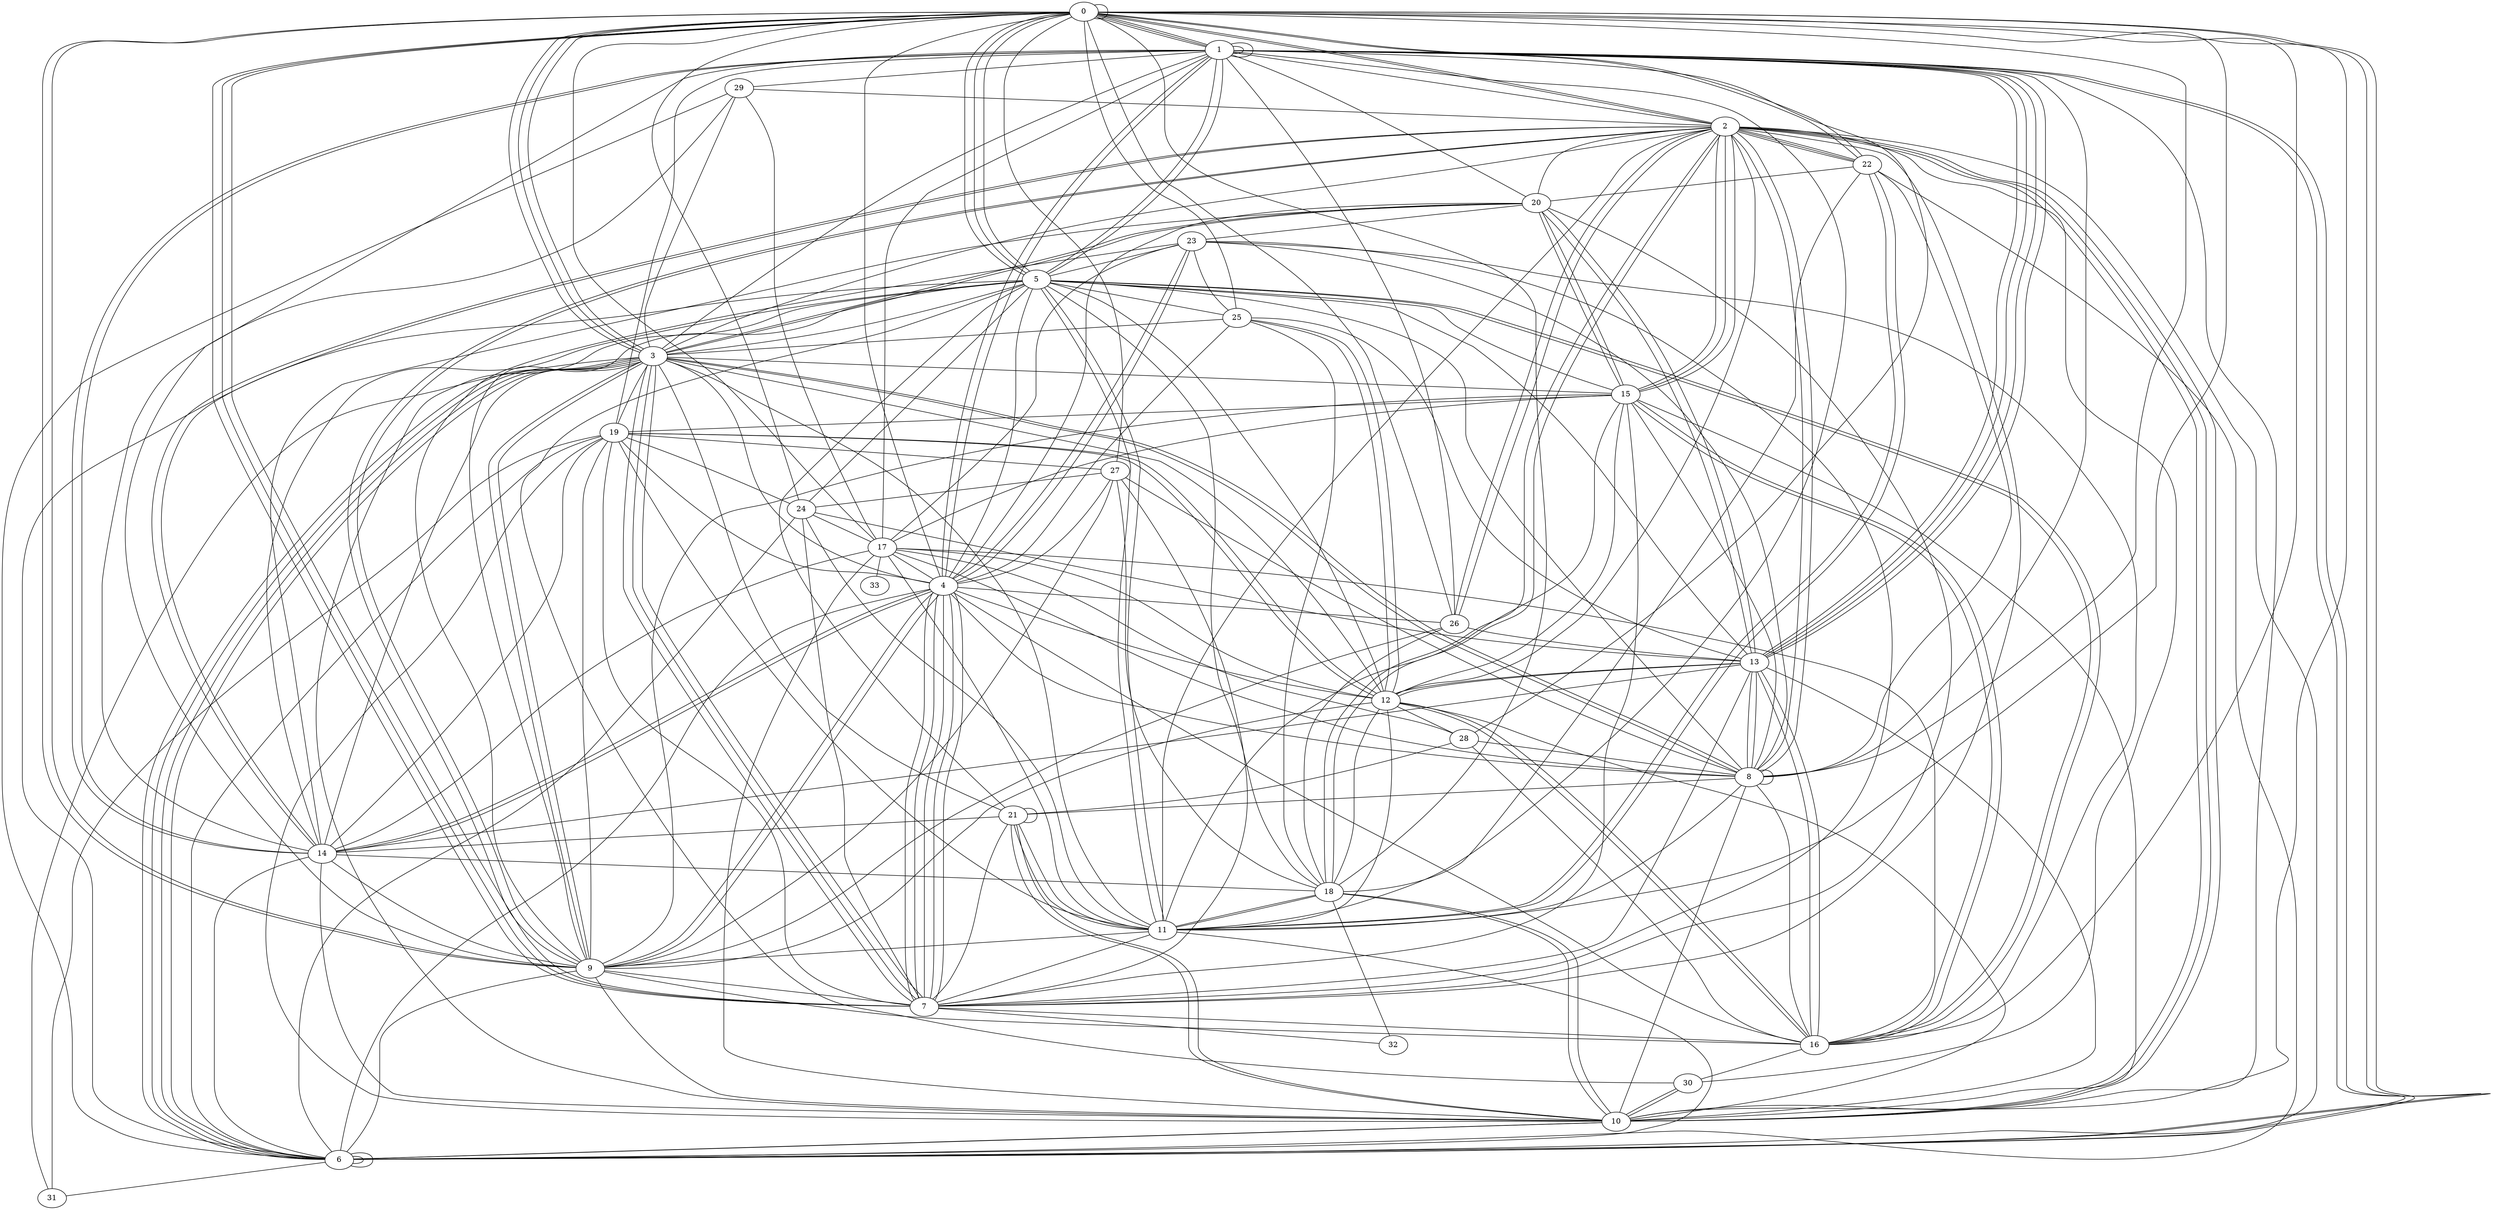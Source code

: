 graph G {
0;
1;
2;
3;
4;
5;
6;
7;
8;
9;
10;
11;
12;
13;
14;
15;
16;
17;
18;
19;
20;
21;
22;
23;
24;
25;
26;
27;
28;
29;
30;
31;
32;
33;
10--18 ;
3--7 ;
6--6 ;
6--0 ;
7--16 ;
4--9 ;
22--2 ;
11--15 ;
23--5 ;
0--18 ;
13--1 ;
26--2 ;
20--14 ;
6--0 ;
6--1 ;
1--17 ;
11--5 ;
15--16 ;
13--1 ;
13--24 ;
20--3 ;
22--8 ;
24--17 ;
2--22 ;
1--6 ;
19--27 ;
2--22 ;
2--10 ;
19--6 ;
1--5 ;
12--13 ;
0--26 ;
7--19 ;
19--12 ;
14--13 ;
4--23 ;
13--10 ;
11--1 ;
7--32 ;
0--17 ;
0--5 ;
23--9 ;
10--21 ;
9--7 ;
21--7 ;
15--10 ;
22--20 ;
0--10 ;
2--12 ;
13--12 ;
11--24 ;
4--14 ;
16--4 ;
12--4 ;
8--11 ;
23--7 ;
3--2 ;
25--18 ;
11--19 ;
24--7 ;
26--1 ;
16--5 ;
3--6 ;
19--9 ;
2--0 ;
30--10 ;
11--22 ;
5--1 ;
11--21 ;
17--23 ;
24--0 ;
9--1 ;
2--20 ;
28--8 ;
19--4 ;
10--2 ;
21--3 ;
15--16 ;
1--1 ;
9--14 ;
7--11 ;
9--3 ;
5--10 ;
16--30 ;
6--5 ;
3--0 ;
27--4 ;
2--7 ;
4--7 ;
14--10 ;
9--6 ;
0--25 ;
5--3 ;
16--13 ;
7--0 ;
14--4 ;
8--1 ;
8--2 ;
28--21 ;
1--13 ;
10--6 ;
10--6 ;
7--0 ;
27--18 ;
9--4 ;
18--11 ;
1--29 ;
3--0 ;
12--15 ;
32--18 ;
23--25 ;
14--17 ;
7--13 ;
5--13 ;
1--2 ;
27--7 ;
3--7 ;
20--1 ;
9--27 ;
27--0 ;
15--19 ;
5--25 ;
19--10 ;
6--31 ;
20--15 ;
5--4 ;
17--8 ;
20--23 ;
19--3 ;
5--0 ;
8--5 ;
1--1 ;
12--28 ;
8--15 ;
12--10 ;
4--3 ;
26--2 ;
18--22 ;
14--19 ;
8--27 ;
1--13 ;
7--4 ;
0--22 ;
9--10 ;
5--14 ;
5--12 ;
1--3 ;
5--18 ;
5--21 ;
21--14 ;
18--26 ;
2--15 ;
17--4 ;
11--21 ;
28--17 ;
19--12 ;
10--30 ;
19--1 ;
6--29 ;
22--0 ;
29--2 ;
26--13 ;
21--10 ;
2--14 ;
12--25 ;
28--16 ;
10--2 ;
17--16 ;
11--5 ;
16--13 ;
12--18 ;
15--2 ;
17--12 ;
25--3 ;
6--3 ;
5--9 ;
3--31 ;
20--13 ;
8--3 ;
3--12 ;
16--0 ;
11--18 ;
6--6 ;
1--4 ;
19--31 ;
11--9 ;
3--29 ;
10--1 ;
3--11 ;
4--26 ;
27--24 ;
10--8 ;
11--22 ;
2--6 ;
4--6 ;
3--6 ;
14--1 ;
9--2 ;
0--11 ;
18--2 ;
7--4 ;
8--21 ;
16--23 ;
5--24 ;
8--2 ;
11--12 ;
7--0 ;
8--8 ;
4--7 ;
17--33 ;
8--0 ;
7--20 ;
25--13 ;
30--5 ;
19--24 ;
16--12 ;
22--6 ;
20--15 ;
9--16 ;
3--0 ;
15--2 ;
0--0 ;
24--6 ;
14--29 ;
30--2 ;
1--28 ;
11--6 ;
8--13 ;
2--11 ;
8--16 ;
0--4 ;
16--5 ;
7--3 ;
17--10 ;
2--0 ;
21--21 ;
8--3 ;
1--0 ;
17--29 ;
20--4 ;
4--23 ;
20--13 ;
25--12 ;
15--17 ;
3--6 ;
2--9 ;
9--0 ;
4--8 ;
0--1 ;
7--4 ;
26--9 ;
2--18 ;
5--0 ;
1--4 ;
0--9 ;
3--15 ;
8--13 ;
14--3 ;
14--1 ;
16--12 ;
0--1 ;
15--5 ;
6--14 ;
15--7 ;
9--12 ;
10--18 ;
20--3 ;
4--25 ;
17--11 ;
9--3 ;
23--8 ;
15--9 ;
14--2 ;
14--18 ;
}
